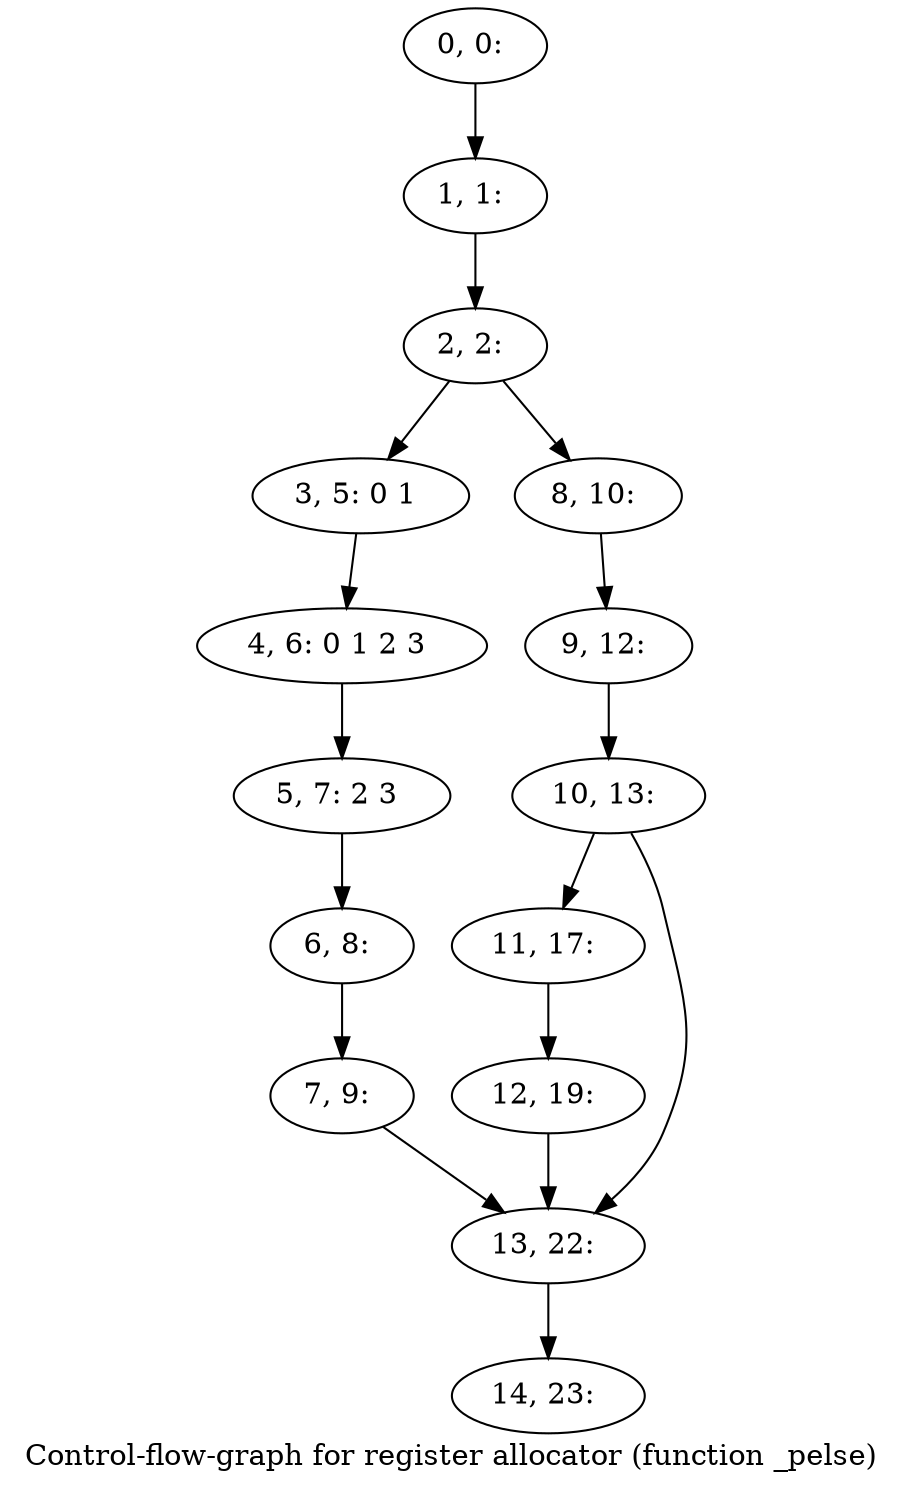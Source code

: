 digraph G {
graph [label="Control-flow-graph for register allocator (function _pelse)"]
0[label="0, 0: "];
1[label="1, 1: "];
2[label="2, 2: "];
3[label="3, 5: 0 1 "];
4[label="4, 6: 0 1 2 3 "];
5[label="5, 7: 2 3 "];
6[label="6, 8: "];
7[label="7, 9: "];
8[label="8, 10: "];
9[label="9, 12: "];
10[label="10, 13: "];
11[label="11, 17: "];
12[label="12, 19: "];
13[label="13, 22: "];
14[label="14, 23: "];
0->1 ;
1->2 ;
2->3 ;
2->8 ;
3->4 ;
4->5 ;
5->6 ;
6->7 ;
7->13 ;
8->9 ;
9->10 ;
10->11 ;
10->13 ;
11->12 ;
12->13 ;
13->14 ;
}

